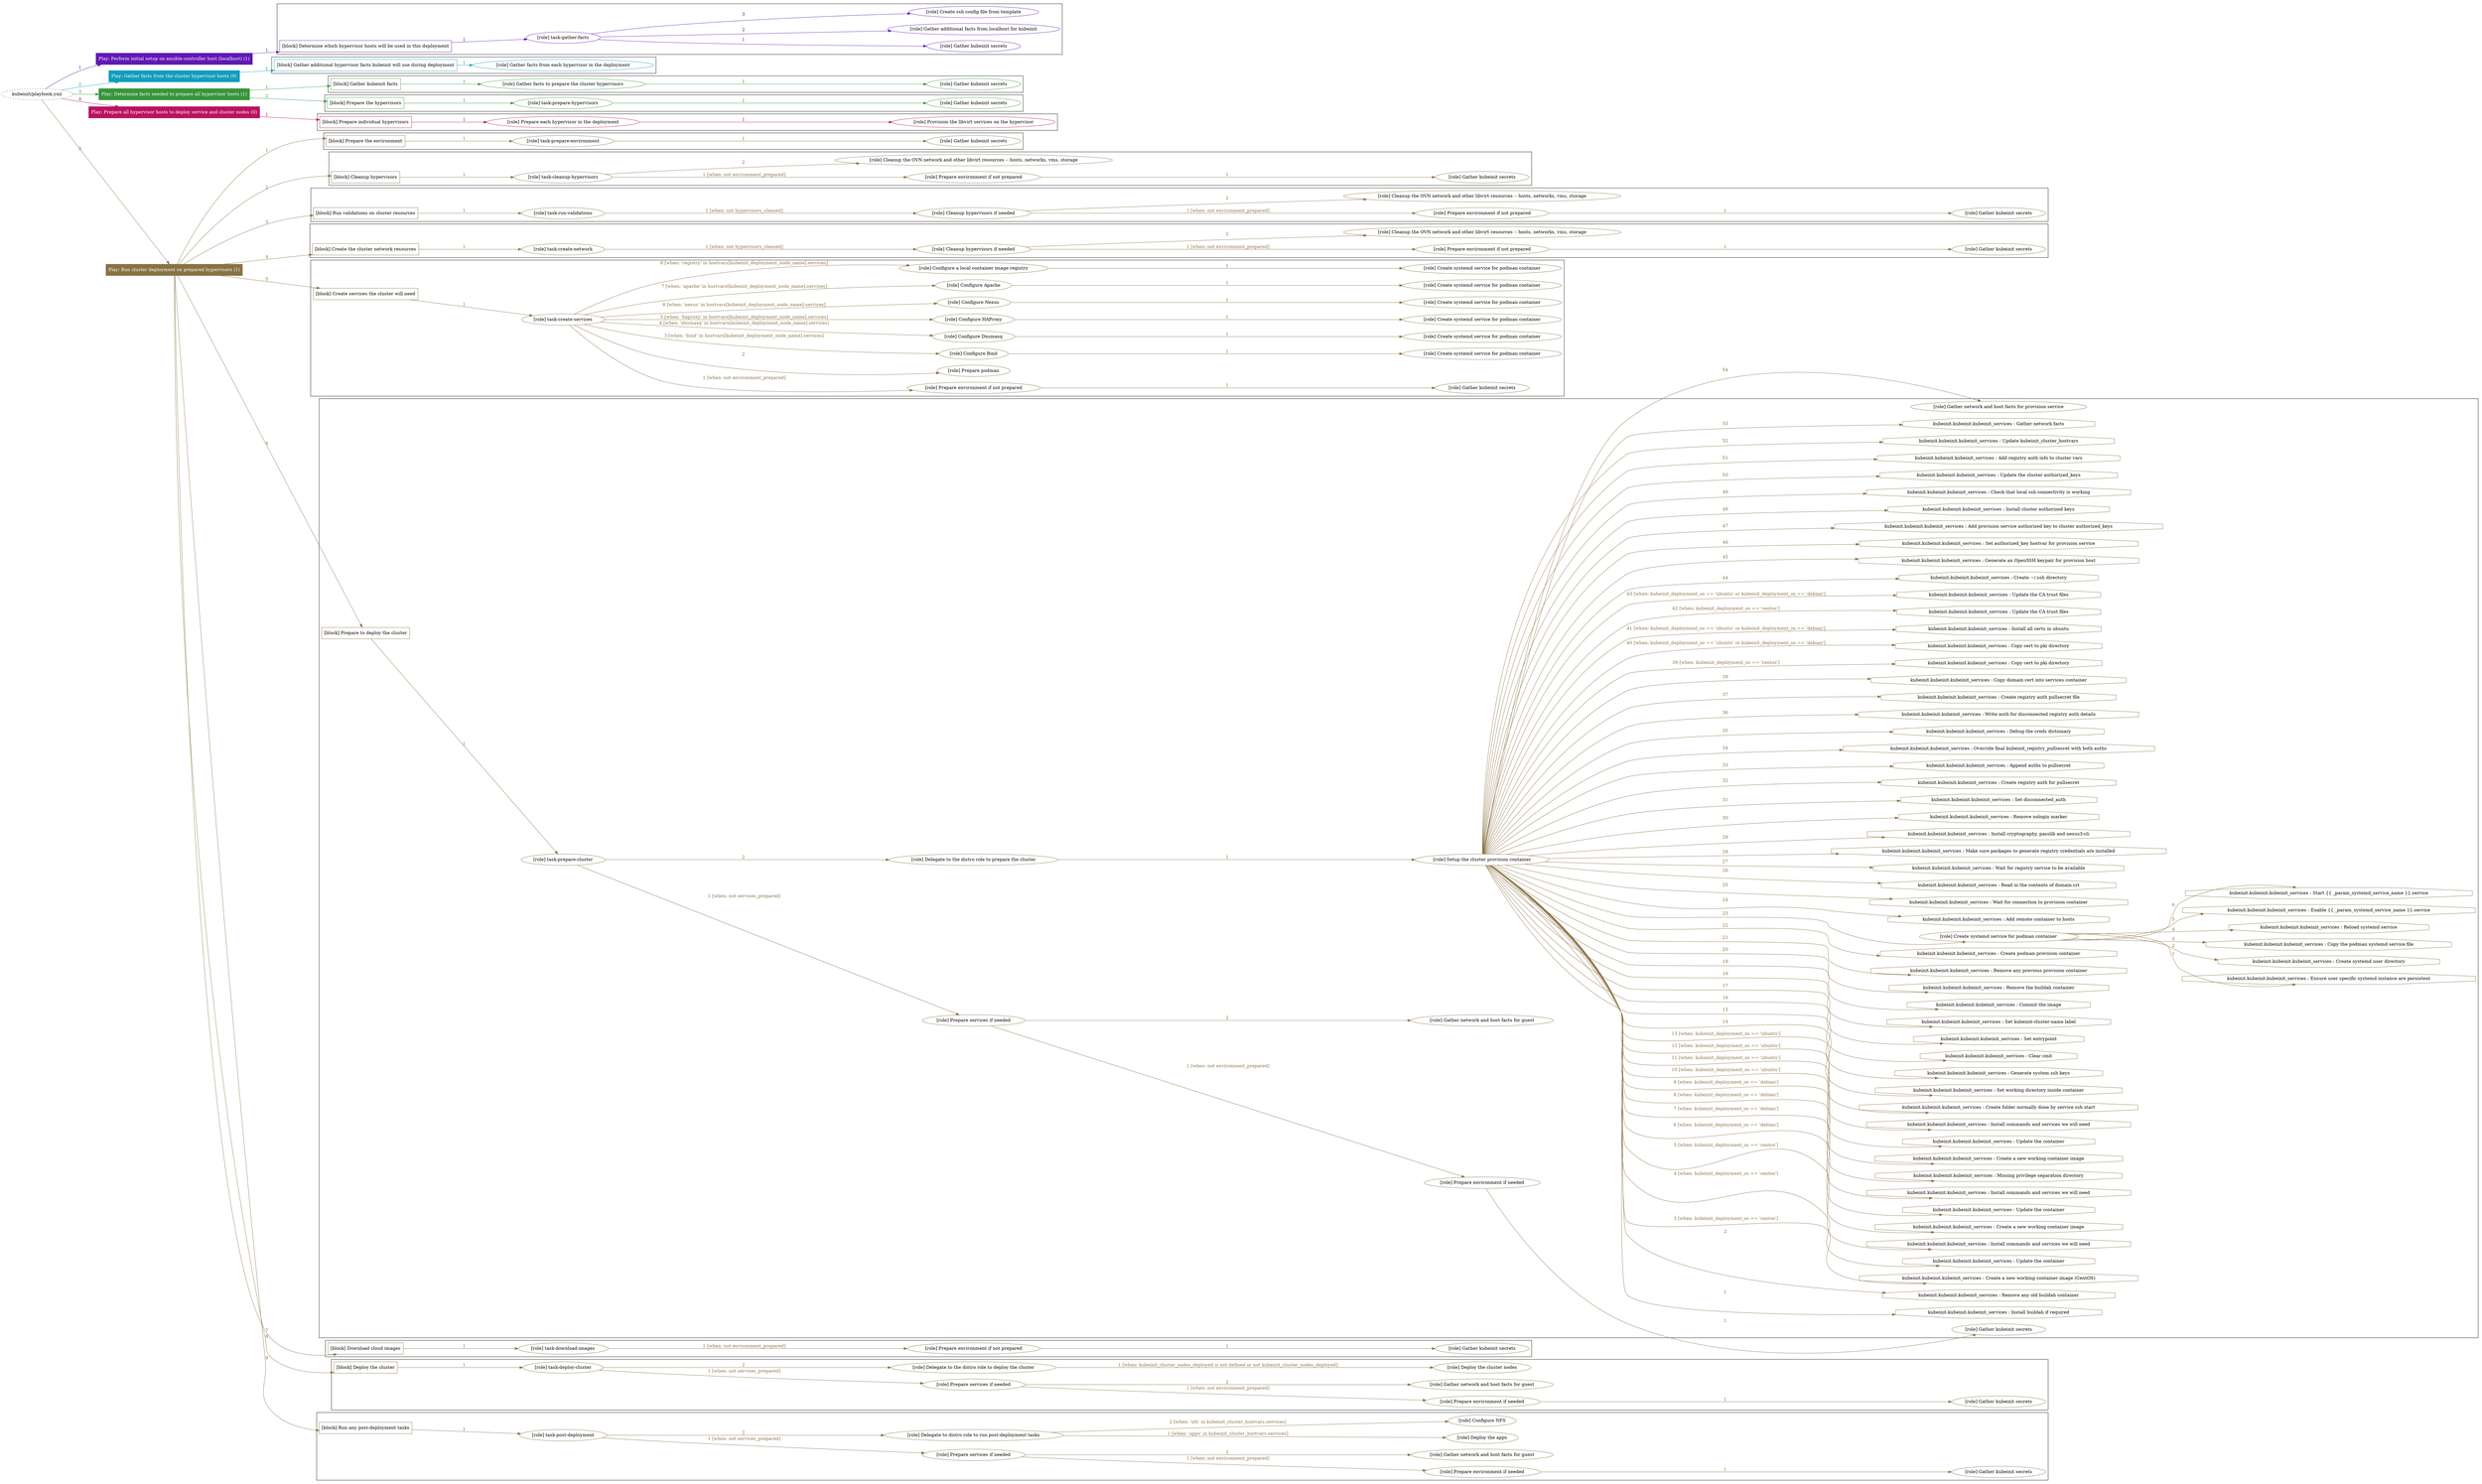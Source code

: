 digraph {
	graph [concentrate=true ordering=in rankdir=LR ratio=fill]
	edge [esep=5 sep=10]
	"kubeinit/playbook.yml" [URL="/home/runner/work/kubeinit/kubeinit/kubeinit/playbook.yml" id=playbook_72648ab6 style=dotted]
	"kubeinit/playbook.yml" -> play_2c9e761f [label="1 " color="#6018b4" fontcolor="#6018b4" id=edge_2ba60f11 labeltooltip="1 " tooltip="1 "]
	subgraph "Play: Perform initial setup on ansible-controller host (localhost) (1)" {
		play_2c9e761f [label="Play: Perform initial setup on ansible-controller host (localhost) (1)" URL="/home/runner/work/kubeinit/kubeinit/kubeinit/playbook.yml" color="#6018b4" fontcolor="#ffffff" id=play_2c9e761f shape=box style=filled tooltip=localhost]
		play_2c9e761f -> block_9847f3df [label=1 color="#6018b4" fontcolor="#6018b4" id=edge_36751768 labeltooltip=1 tooltip=1]
		subgraph cluster_block_9847f3df {
			block_9847f3df [label="[block] Determine which hypervisor hosts will be used in this deployment" URL="/home/runner/work/kubeinit/kubeinit/kubeinit/playbook.yml" color="#6018b4" id=block_9847f3df labeltooltip="Determine which hypervisor hosts will be used in this deployment" shape=box tooltip="Determine which hypervisor hosts will be used in this deployment"]
			block_9847f3df -> role_4375a8d2 [label="1 " color="#6018b4" fontcolor="#6018b4" id=edge_45783dfe labeltooltip="1 " tooltip="1 "]
			subgraph "task-gather-facts" {
				role_4375a8d2 [label="[role] task-gather-facts" URL="/home/runner/work/kubeinit/kubeinit/kubeinit/playbook.yml" color="#6018b4" id=role_4375a8d2 tooltip="task-gather-facts"]
				role_4375a8d2 -> role_8fc483f4 [label="1 " color="#6018b4" fontcolor="#6018b4" id=edge_fc97392e labeltooltip="1 " tooltip="1 "]
				subgraph "Gather kubeinit secrets" {
					role_8fc483f4 [label="[role] Gather kubeinit secrets" URL="/home/runner/.ansible/collections/ansible_collections/kubeinit/kubeinit/roles/kubeinit_prepare/tasks/build_hypervisors_group.yml" color="#6018b4" id=role_8fc483f4 tooltip="Gather kubeinit secrets"]
				}
				role_4375a8d2 -> role_f6e4366d [label="2 " color="#6018b4" fontcolor="#6018b4" id=edge_7544d8ea labeltooltip="2 " tooltip="2 "]
				subgraph "Gather additional facts from localhost for kubeinit" {
					role_f6e4366d [label="[role] Gather additional facts from localhost for kubeinit" URL="/home/runner/.ansible/collections/ansible_collections/kubeinit/kubeinit/roles/kubeinit_prepare/tasks/build_hypervisors_group.yml" color="#6018b4" id=role_f6e4366d tooltip="Gather additional facts from localhost for kubeinit"]
				}
				role_4375a8d2 -> role_1866b39a [label="3 " color="#6018b4" fontcolor="#6018b4" id=edge_db5d11cc labeltooltip="3 " tooltip="3 "]
				subgraph "Create ssh config file from template" {
					role_1866b39a [label="[role] Create ssh config file from template" URL="/home/runner/.ansible/collections/ansible_collections/kubeinit/kubeinit/roles/kubeinit_prepare/tasks/build_hypervisors_group.yml" color="#6018b4" id=role_1866b39a tooltip="Create ssh config file from template"]
				}
			}
		}
	}
	"kubeinit/playbook.yml" -> play_f4e842c0 [label="2 " color="#119dbb" fontcolor="#119dbb" id=edge_c19f6393 labeltooltip="2 " tooltip="2 "]
	subgraph "Play: Gather facts from the cluster hypervisor hosts (0)" {
		play_f4e842c0 [label="Play: Gather facts from the cluster hypervisor hosts (0)" URL="/home/runner/work/kubeinit/kubeinit/kubeinit/playbook.yml" color="#119dbb" fontcolor="#ffffff" id=play_f4e842c0 shape=box style=filled tooltip="Play: Gather facts from the cluster hypervisor hosts (0)"]
		play_f4e842c0 -> block_4947e864 [label=1 color="#119dbb" fontcolor="#119dbb" id=edge_7abebac1 labeltooltip=1 tooltip=1]
		subgraph cluster_block_4947e864 {
			block_4947e864 [label="[block] Gather additional hypervisor facts kubeinit will use during deployment" URL="/home/runner/work/kubeinit/kubeinit/kubeinit/playbook.yml" color="#119dbb" id=block_4947e864 labeltooltip="Gather additional hypervisor facts kubeinit will use during deployment" shape=box tooltip="Gather additional hypervisor facts kubeinit will use during deployment"]
			block_4947e864 -> role_502c288e [label="1 " color="#119dbb" fontcolor="#119dbb" id=edge_ef242444 labeltooltip="1 " tooltip="1 "]
			subgraph "Gather facts from each hypervisor in the deployment" {
				role_502c288e [label="[role] Gather facts from each hypervisor in the deployment" URL="/home/runner/work/kubeinit/kubeinit/kubeinit/playbook.yml" color="#119dbb" id=role_502c288e tooltip="Gather facts from each hypervisor in the deployment"]
			}
		}
	}
	"kubeinit/playbook.yml" -> play_d0055bf6 [label="3 " color="#37953b" fontcolor="#37953b" id=edge_f5ce1cc9 labeltooltip="3 " tooltip="3 "]
	subgraph "Play: Determine facts needed to prepare all hypervisor hosts (1)" {
		play_d0055bf6 [label="Play: Determine facts needed to prepare all hypervisor hosts (1)" URL="/home/runner/work/kubeinit/kubeinit/kubeinit/playbook.yml" color="#37953b" fontcolor="#ffffff" id=play_d0055bf6 shape=box style=filled tooltip=localhost]
		play_d0055bf6 -> block_7b95122e [label=1 color="#37953b" fontcolor="#37953b" id=edge_47005906 labeltooltip=1 tooltip=1]
		subgraph cluster_block_7b95122e {
			block_7b95122e [label="[block] Gather kubeinit facts" URL="/home/runner/work/kubeinit/kubeinit/kubeinit/playbook.yml" color="#37953b" id=block_7b95122e labeltooltip="Gather kubeinit facts" shape=box tooltip="Gather kubeinit facts"]
			block_7b95122e -> role_14e1a69b [label="1 " color="#37953b" fontcolor="#37953b" id=edge_30a9c482 labeltooltip="1 " tooltip="1 "]
			subgraph "Gather facts to prepare the cluster hypervisors" {
				role_14e1a69b [label="[role] Gather facts to prepare the cluster hypervisors" URL="/home/runner/work/kubeinit/kubeinit/kubeinit/playbook.yml" color="#37953b" id=role_14e1a69b tooltip="Gather facts to prepare the cluster hypervisors"]
				role_14e1a69b -> role_ae2d6a29 [label="1 " color="#37953b" fontcolor="#37953b" id=edge_ac5f74ce labeltooltip="1 " tooltip="1 "]
				subgraph "Gather kubeinit secrets" {
					role_ae2d6a29 [label="[role] Gather kubeinit secrets" URL="/home/runner/.ansible/collections/ansible_collections/kubeinit/kubeinit/roles/kubeinit_prepare/tasks/gather_kubeinit_facts.yml" color="#37953b" id=role_ae2d6a29 tooltip="Gather kubeinit secrets"]
				}
			}
		}
		play_d0055bf6 -> block_6abe48af [label=2 color="#37953b" fontcolor="#37953b" id=edge_85022041 labeltooltip=2 tooltip=2]
		subgraph cluster_block_6abe48af {
			block_6abe48af [label="[block] Prepare the hypervisors" URL="/home/runner/work/kubeinit/kubeinit/kubeinit/playbook.yml" color="#37953b" id=block_6abe48af labeltooltip="Prepare the hypervisors" shape=box tooltip="Prepare the hypervisors"]
			block_6abe48af -> role_38a61c7f [label="1 " color="#37953b" fontcolor="#37953b" id=edge_870bacb7 labeltooltip="1 " tooltip="1 "]
			subgraph "task-prepare-hypervisors" {
				role_38a61c7f [label="[role] task-prepare-hypervisors" URL="/home/runner/work/kubeinit/kubeinit/kubeinit/playbook.yml" color="#37953b" id=role_38a61c7f tooltip="task-prepare-hypervisors"]
				role_38a61c7f -> role_68f7c89f [label="1 " color="#37953b" fontcolor="#37953b" id=edge_e2c04adc labeltooltip="1 " tooltip="1 "]
				subgraph "Gather kubeinit secrets" {
					role_68f7c89f [label="[role] Gather kubeinit secrets" URL="/home/runner/.ansible/collections/ansible_collections/kubeinit/kubeinit/roles/kubeinit_prepare/tasks/gather_kubeinit_facts.yml" color="#37953b" id=role_68f7c89f tooltip="Gather kubeinit secrets"]
				}
			}
		}
	}
	"kubeinit/playbook.yml" -> play_94754ca2 [label="4 " color="#ba1261" fontcolor="#ba1261" id=edge_0f811901 labeltooltip="4 " tooltip="4 "]
	subgraph "Play: Prepare all hypervisor hosts to deploy service and cluster nodes (0)" {
		play_94754ca2 [label="Play: Prepare all hypervisor hosts to deploy service and cluster nodes (0)" URL="/home/runner/work/kubeinit/kubeinit/kubeinit/playbook.yml" color="#ba1261" fontcolor="#ffffff" id=play_94754ca2 shape=box style=filled tooltip="Play: Prepare all hypervisor hosts to deploy service and cluster nodes (0)"]
		play_94754ca2 -> block_705e7fbc [label=1 color="#ba1261" fontcolor="#ba1261" id=edge_d4ff7138 labeltooltip=1 tooltip=1]
		subgraph cluster_block_705e7fbc {
			block_705e7fbc [label="[block] Prepare individual hypervisors" URL="/home/runner/work/kubeinit/kubeinit/kubeinit/playbook.yml" color="#ba1261" id=block_705e7fbc labeltooltip="Prepare individual hypervisors" shape=box tooltip="Prepare individual hypervisors"]
			block_705e7fbc -> role_123c42bc [label="1 " color="#ba1261" fontcolor="#ba1261" id=edge_09789630 labeltooltip="1 " tooltip="1 "]
			subgraph "Prepare each hypervisor in the deployment" {
				role_123c42bc [label="[role] Prepare each hypervisor in the deployment" URL="/home/runner/work/kubeinit/kubeinit/kubeinit/playbook.yml" color="#ba1261" id=role_123c42bc tooltip="Prepare each hypervisor in the deployment"]
				role_123c42bc -> role_9bcf4a10 [label="1 " color="#ba1261" fontcolor="#ba1261" id=edge_c1a23143 labeltooltip="1 " tooltip="1 "]
				subgraph "Provision the libvirt services on the hypervisor" {
					role_9bcf4a10 [label="[role] Provision the libvirt services on the hypervisor" URL="/home/runner/.ansible/collections/ansible_collections/kubeinit/kubeinit/roles/kubeinit_prepare/tasks/prepare_hypervisor.yml" color="#ba1261" id=role_9bcf4a10 tooltip="Provision the libvirt services on the hypervisor"]
				}
			}
		}
	}
	"kubeinit/playbook.yml" -> play_9313b25e [label="5 " color="#897243" fontcolor="#897243" id=edge_fa4ce341 labeltooltip="5 " tooltip="5 "]
	subgraph "Play: Run cluster deployment on prepared hypervisors (1)" {
		play_9313b25e [label="Play: Run cluster deployment on prepared hypervisors (1)" URL="/home/runner/work/kubeinit/kubeinit/kubeinit/playbook.yml" color="#897243" fontcolor="#ffffff" id=play_9313b25e shape=box style=filled tooltip=localhost]
		play_9313b25e -> block_da6cfc74 [label=1 color="#897243" fontcolor="#897243" id=edge_5faf0d40 labeltooltip=1 tooltip=1]
		subgraph cluster_block_da6cfc74 {
			block_da6cfc74 [label="[block] Prepare the environment" URL="/home/runner/work/kubeinit/kubeinit/kubeinit/playbook.yml" color="#897243" id=block_da6cfc74 labeltooltip="Prepare the environment" shape=box tooltip="Prepare the environment"]
			block_da6cfc74 -> role_137a5916 [label="1 " color="#897243" fontcolor="#897243" id=edge_77002875 labeltooltip="1 " tooltip="1 "]
			subgraph "task-prepare-environment" {
				role_137a5916 [label="[role] task-prepare-environment" URL="/home/runner/work/kubeinit/kubeinit/kubeinit/playbook.yml" color="#897243" id=role_137a5916 tooltip="task-prepare-environment"]
				role_137a5916 -> role_efee6858 [label="1 " color="#897243" fontcolor="#897243" id=edge_88746321 labeltooltip="1 " tooltip="1 "]
				subgraph "Gather kubeinit secrets" {
					role_efee6858 [label="[role] Gather kubeinit secrets" URL="/home/runner/.ansible/collections/ansible_collections/kubeinit/kubeinit/roles/kubeinit_prepare/tasks/gather_kubeinit_facts.yml" color="#897243" id=role_efee6858 tooltip="Gather kubeinit secrets"]
				}
			}
		}
		play_9313b25e -> block_bcbf7ef8 [label=2 color="#897243" fontcolor="#897243" id=edge_2c40f03f labeltooltip=2 tooltip=2]
		subgraph cluster_block_bcbf7ef8 {
			block_bcbf7ef8 [label="[block] Cleanup hypervisors" URL="/home/runner/work/kubeinit/kubeinit/kubeinit/playbook.yml" color="#897243" id=block_bcbf7ef8 labeltooltip="Cleanup hypervisors" shape=box tooltip="Cleanup hypervisors"]
			block_bcbf7ef8 -> role_f7027179 [label="1 " color="#897243" fontcolor="#897243" id=edge_8b5aa755 labeltooltip="1 " tooltip="1 "]
			subgraph "task-cleanup-hypervisors" {
				role_f7027179 [label="[role] task-cleanup-hypervisors" URL="/home/runner/work/kubeinit/kubeinit/kubeinit/playbook.yml" color="#897243" id=role_f7027179 tooltip="task-cleanup-hypervisors"]
				role_f7027179 -> role_4f89fb46 [label="1 [when: not environment_prepared]" color="#897243" fontcolor="#897243" id=edge_c7537fec labeltooltip="1 [when: not environment_prepared]" tooltip="1 [when: not environment_prepared]"]
				subgraph "Prepare environment if not prepared" {
					role_4f89fb46 [label="[role] Prepare environment if not prepared" URL="/home/runner/.ansible/collections/ansible_collections/kubeinit/kubeinit/roles/kubeinit_prepare/tasks/cleanup_hypervisors.yml" color="#897243" id=role_4f89fb46 tooltip="Prepare environment if not prepared"]
					role_4f89fb46 -> role_2a078a8b [label="1 " color="#897243" fontcolor="#897243" id=edge_0acff609 labeltooltip="1 " tooltip="1 "]
					subgraph "Gather kubeinit secrets" {
						role_2a078a8b [label="[role] Gather kubeinit secrets" URL="/home/runner/.ansible/collections/ansible_collections/kubeinit/kubeinit/roles/kubeinit_prepare/tasks/gather_kubeinit_facts.yml" color="#897243" id=role_2a078a8b tooltip="Gather kubeinit secrets"]
					}
				}
				role_f7027179 -> role_1770a605 [label="2 " color="#897243" fontcolor="#897243" id=edge_d6ec77ac labeltooltip="2 " tooltip="2 "]
				subgraph "Cleanup the OVN network and other libvirt resources -- hosts, networks, vms, storage" {
					role_1770a605 [label="[role] Cleanup the OVN network and other libvirt resources -- hosts, networks, vms, storage" URL="/home/runner/.ansible/collections/ansible_collections/kubeinit/kubeinit/roles/kubeinit_prepare/tasks/cleanup_hypervisors.yml" color="#897243" id=role_1770a605 tooltip="Cleanup the OVN network and other libvirt resources -- hosts, networks, vms, storage"]
				}
			}
		}
		play_9313b25e -> block_8fc88c54 [label=3 color="#897243" fontcolor="#897243" id=edge_e8ffb58a labeltooltip=3 tooltip=3]
		subgraph cluster_block_8fc88c54 {
			block_8fc88c54 [label="[block] Run validations on cluster resources" URL="/home/runner/work/kubeinit/kubeinit/kubeinit/playbook.yml" color="#897243" id=block_8fc88c54 labeltooltip="Run validations on cluster resources" shape=box tooltip="Run validations on cluster resources"]
			block_8fc88c54 -> role_add05559 [label="1 " color="#897243" fontcolor="#897243" id=edge_cfd1a536 labeltooltip="1 " tooltip="1 "]
			subgraph "task-run-validations" {
				role_add05559 [label="[role] task-run-validations" URL="/home/runner/work/kubeinit/kubeinit/kubeinit/playbook.yml" color="#897243" id=role_add05559 tooltip="task-run-validations"]
				role_add05559 -> role_231e1484 [label="1 [when: not hypervisors_cleaned]" color="#897243" fontcolor="#897243" id=edge_2607a4b6 labeltooltip="1 [when: not hypervisors_cleaned]" tooltip="1 [when: not hypervisors_cleaned]"]
				subgraph "Cleanup hypervisors if needed" {
					role_231e1484 [label="[role] Cleanup hypervisors if needed" URL="/home/runner/.ansible/collections/ansible_collections/kubeinit/kubeinit/roles/kubeinit_validations/tasks/main.yml" color="#897243" id=role_231e1484 tooltip="Cleanup hypervisors if needed"]
					role_231e1484 -> role_1a3c979f [label="1 [when: not environment_prepared]" color="#897243" fontcolor="#897243" id=edge_60dd2453 labeltooltip="1 [when: not environment_prepared]" tooltip="1 [when: not environment_prepared]"]
					subgraph "Prepare environment if not prepared" {
						role_1a3c979f [label="[role] Prepare environment if not prepared" URL="/home/runner/.ansible/collections/ansible_collections/kubeinit/kubeinit/roles/kubeinit_prepare/tasks/cleanup_hypervisors.yml" color="#897243" id=role_1a3c979f tooltip="Prepare environment if not prepared"]
						role_1a3c979f -> role_96a540ce [label="1 " color="#897243" fontcolor="#897243" id=edge_cfbf6519 labeltooltip="1 " tooltip="1 "]
						subgraph "Gather kubeinit secrets" {
							role_96a540ce [label="[role] Gather kubeinit secrets" URL="/home/runner/.ansible/collections/ansible_collections/kubeinit/kubeinit/roles/kubeinit_prepare/tasks/gather_kubeinit_facts.yml" color="#897243" id=role_96a540ce tooltip="Gather kubeinit secrets"]
						}
					}
					role_231e1484 -> role_b80fec54 [label="2 " color="#897243" fontcolor="#897243" id=edge_647008d9 labeltooltip="2 " tooltip="2 "]
					subgraph "Cleanup the OVN network and other libvirt resources -- hosts, networks, vms, storage" {
						role_b80fec54 [label="[role] Cleanup the OVN network and other libvirt resources -- hosts, networks, vms, storage" URL="/home/runner/.ansible/collections/ansible_collections/kubeinit/kubeinit/roles/kubeinit_prepare/tasks/cleanup_hypervisors.yml" color="#897243" id=role_b80fec54 tooltip="Cleanup the OVN network and other libvirt resources -- hosts, networks, vms, storage"]
					}
				}
			}
		}
		play_9313b25e -> block_3ced3b28 [label=4 color="#897243" fontcolor="#897243" id=edge_2ec4822e labeltooltip=4 tooltip=4]
		subgraph cluster_block_3ced3b28 {
			block_3ced3b28 [label="[block] Create the cluster network resources" URL="/home/runner/work/kubeinit/kubeinit/kubeinit/playbook.yml" color="#897243" id=block_3ced3b28 labeltooltip="Create the cluster network resources" shape=box tooltip="Create the cluster network resources"]
			block_3ced3b28 -> role_7b032fe7 [label="1 " color="#897243" fontcolor="#897243" id=edge_8cdfad10 labeltooltip="1 " tooltip="1 "]
			subgraph "task-create-network" {
				role_7b032fe7 [label="[role] task-create-network" URL="/home/runner/work/kubeinit/kubeinit/kubeinit/playbook.yml" color="#897243" id=role_7b032fe7 tooltip="task-create-network"]
				role_7b032fe7 -> role_75a903d9 [label="1 [when: not hypervisors_cleaned]" color="#897243" fontcolor="#897243" id=edge_ba2ddb39 labeltooltip="1 [when: not hypervisors_cleaned]" tooltip="1 [when: not hypervisors_cleaned]"]
				subgraph "Cleanup hypervisors if needed" {
					role_75a903d9 [label="[role] Cleanup hypervisors if needed" URL="/home/runner/.ansible/collections/ansible_collections/kubeinit/kubeinit/roles/kubeinit_libvirt/tasks/create_network.yml" color="#897243" id=role_75a903d9 tooltip="Cleanup hypervisors if needed"]
					role_75a903d9 -> role_9a5c86ca [label="1 [when: not environment_prepared]" color="#897243" fontcolor="#897243" id=edge_1a739b51 labeltooltip="1 [when: not environment_prepared]" tooltip="1 [when: not environment_prepared]"]
					subgraph "Prepare environment if not prepared" {
						role_9a5c86ca [label="[role] Prepare environment if not prepared" URL="/home/runner/.ansible/collections/ansible_collections/kubeinit/kubeinit/roles/kubeinit_prepare/tasks/cleanup_hypervisors.yml" color="#897243" id=role_9a5c86ca tooltip="Prepare environment if not prepared"]
						role_9a5c86ca -> role_673ef493 [label="1 " color="#897243" fontcolor="#897243" id=edge_afcc1a8b labeltooltip="1 " tooltip="1 "]
						subgraph "Gather kubeinit secrets" {
							role_673ef493 [label="[role] Gather kubeinit secrets" URL="/home/runner/.ansible/collections/ansible_collections/kubeinit/kubeinit/roles/kubeinit_prepare/tasks/gather_kubeinit_facts.yml" color="#897243" id=role_673ef493 tooltip="Gather kubeinit secrets"]
						}
					}
					role_75a903d9 -> role_8657d206 [label="2 " color="#897243" fontcolor="#897243" id=edge_6a313085 labeltooltip="2 " tooltip="2 "]
					subgraph "Cleanup the OVN network and other libvirt resources -- hosts, networks, vms, storage" {
						role_8657d206 [label="[role] Cleanup the OVN network and other libvirt resources -- hosts, networks, vms, storage" URL="/home/runner/.ansible/collections/ansible_collections/kubeinit/kubeinit/roles/kubeinit_prepare/tasks/cleanup_hypervisors.yml" color="#897243" id=role_8657d206 tooltip="Cleanup the OVN network and other libvirt resources -- hosts, networks, vms, storage"]
					}
				}
			}
		}
		play_9313b25e -> block_9809b0f1 [label=5 color="#897243" fontcolor="#897243" id=edge_5ac7cf80 labeltooltip=5 tooltip=5]
		subgraph cluster_block_9809b0f1 {
			block_9809b0f1 [label="[block] Create services the cluster will need" URL="/home/runner/work/kubeinit/kubeinit/kubeinit/playbook.yml" color="#897243" id=block_9809b0f1 labeltooltip="Create services the cluster will need" shape=box tooltip="Create services the cluster will need"]
			block_9809b0f1 -> role_b6c2a938 [label="1 " color="#897243" fontcolor="#897243" id=edge_63d9c6ad labeltooltip="1 " tooltip="1 "]
			subgraph "task-create-services" {
				role_b6c2a938 [label="[role] task-create-services" URL="/home/runner/work/kubeinit/kubeinit/kubeinit/playbook.yml" color="#897243" id=role_b6c2a938 tooltip="task-create-services"]
				role_b6c2a938 -> role_67da62a9 [label="1 [when: not environment_prepared]" color="#897243" fontcolor="#897243" id=edge_0c3b1442 labeltooltip="1 [when: not environment_prepared]" tooltip="1 [when: not environment_prepared]"]
				subgraph "Prepare environment if not prepared" {
					role_67da62a9 [label="[role] Prepare environment if not prepared" URL="/home/runner/.ansible/collections/ansible_collections/kubeinit/kubeinit/roles/kubeinit_services/tasks/main.yml" color="#897243" id=role_67da62a9 tooltip="Prepare environment if not prepared"]
					role_67da62a9 -> role_508e4f47 [label="1 " color="#897243" fontcolor="#897243" id=edge_1bfdff29 labeltooltip="1 " tooltip="1 "]
					subgraph "Gather kubeinit secrets" {
						role_508e4f47 [label="[role] Gather kubeinit secrets" URL="/home/runner/.ansible/collections/ansible_collections/kubeinit/kubeinit/roles/kubeinit_prepare/tasks/gather_kubeinit_facts.yml" color="#897243" id=role_508e4f47 tooltip="Gather kubeinit secrets"]
					}
				}
				role_b6c2a938 -> role_1a4f3380 [label="2 " color="#897243" fontcolor="#897243" id=edge_4c809c26 labeltooltip="2 " tooltip="2 "]
				subgraph "Prepare podman" {
					role_1a4f3380 [label="[role] Prepare podman" URL="/home/runner/.ansible/collections/ansible_collections/kubeinit/kubeinit/roles/kubeinit_services/tasks/00_create_service_pod.yml" color="#897243" id=role_1a4f3380 tooltip="Prepare podman"]
				}
				role_b6c2a938 -> role_c191198b [label="3 [when: 'bind' in hostvars[kubeinit_deployment_node_name].services]" color="#897243" fontcolor="#897243" id=edge_a6d6617e labeltooltip="3 [when: 'bind' in hostvars[kubeinit_deployment_node_name].services]" tooltip="3 [when: 'bind' in hostvars[kubeinit_deployment_node_name].services]"]
				subgraph "Configure Bind" {
					role_c191198b [label="[role] Configure Bind" URL="/home/runner/.ansible/collections/ansible_collections/kubeinit/kubeinit/roles/kubeinit_services/tasks/start_services_containers.yml" color="#897243" id=role_c191198b tooltip="Configure Bind"]
					role_c191198b -> role_11ffb95f [label="1 " color="#897243" fontcolor="#897243" id=edge_273bf785 labeltooltip="1 " tooltip="1 "]
					subgraph "Create systemd service for podman container" {
						role_11ffb95f [label="[role] Create systemd service for podman container" URL="/home/runner/.ansible/collections/ansible_collections/kubeinit/kubeinit/roles/kubeinit_bind/tasks/main.yml" color="#897243" id=role_11ffb95f tooltip="Create systemd service for podman container"]
					}
				}
				role_b6c2a938 -> role_9f9f58a5 [label="4 [when: 'dnsmasq' in hostvars[kubeinit_deployment_node_name].services]" color="#897243" fontcolor="#897243" id=edge_ae93fb56 labeltooltip="4 [when: 'dnsmasq' in hostvars[kubeinit_deployment_node_name].services]" tooltip="4 [when: 'dnsmasq' in hostvars[kubeinit_deployment_node_name].services]"]
				subgraph "Configure Dnsmasq" {
					role_9f9f58a5 [label="[role] Configure Dnsmasq" URL="/home/runner/.ansible/collections/ansible_collections/kubeinit/kubeinit/roles/kubeinit_services/tasks/start_services_containers.yml" color="#897243" id=role_9f9f58a5 tooltip="Configure Dnsmasq"]
					role_9f9f58a5 -> role_b52832a6 [label="1 " color="#897243" fontcolor="#897243" id=edge_7ae91fc6 labeltooltip="1 " tooltip="1 "]
					subgraph "Create systemd service for podman container" {
						role_b52832a6 [label="[role] Create systemd service for podman container" URL="/home/runner/.ansible/collections/ansible_collections/kubeinit/kubeinit/roles/kubeinit_dnsmasq/tasks/main.yml" color="#897243" id=role_b52832a6 tooltip="Create systemd service for podman container"]
					}
				}
				role_b6c2a938 -> role_b4af0f5b [label="5 [when: 'haproxy' in hostvars[kubeinit_deployment_node_name].services]" color="#897243" fontcolor="#897243" id=edge_e306103d labeltooltip="5 [when: 'haproxy' in hostvars[kubeinit_deployment_node_name].services]" tooltip="5 [when: 'haproxy' in hostvars[kubeinit_deployment_node_name].services]"]
				subgraph "Configure HAProxy" {
					role_b4af0f5b [label="[role] Configure HAProxy" URL="/home/runner/.ansible/collections/ansible_collections/kubeinit/kubeinit/roles/kubeinit_services/tasks/start_services_containers.yml" color="#897243" id=role_b4af0f5b tooltip="Configure HAProxy"]
					role_b4af0f5b -> role_a16525ba [label="1 " color="#897243" fontcolor="#897243" id=edge_e2009be3 labeltooltip="1 " tooltip="1 "]
					subgraph "Create systemd service for podman container" {
						role_a16525ba [label="[role] Create systemd service for podman container" URL="/home/runner/.ansible/collections/ansible_collections/kubeinit/kubeinit/roles/kubeinit_haproxy/tasks/main.yml" color="#897243" id=role_a16525ba tooltip="Create systemd service for podman container"]
					}
				}
				role_b6c2a938 -> role_c4909f01 [label="6 [when: 'nexus' in hostvars[kubeinit_deployment_node_name].services]" color="#897243" fontcolor="#897243" id=edge_004a3a41 labeltooltip="6 [when: 'nexus' in hostvars[kubeinit_deployment_node_name].services]" tooltip="6 [when: 'nexus' in hostvars[kubeinit_deployment_node_name].services]"]
				subgraph "Configure Nexus" {
					role_c4909f01 [label="[role] Configure Nexus" URL="/home/runner/.ansible/collections/ansible_collections/kubeinit/kubeinit/roles/kubeinit_services/tasks/start_services_containers.yml" color="#897243" id=role_c4909f01 tooltip="Configure Nexus"]
					role_c4909f01 -> role_b4374508 [label="1 " color="#897243" fontcolor="#897243" id=edge_b6071204 labeltooltip="1 " tooltip="1 "]
					subgraph "Create systemd service for podman container" {
						role_b4374508 [label="[role] Create systemd service for podman container" URL="/home/runner/.ansible/collections/ansible_collections/kubeinit/kubeinit/roles/kubeinit_nexus/tasks/main.yml" color="#897243" id=role_b4374508 tooltip="Create systemd service for podman container"]
					}
				}
				role_b6c2a938 -> role_cec4d4cb [label="7 [when: 'apache' in hostvars[kubeinit_deployment_node_name].services]" color="#897243" fontcolor="#897243" id=edge_a77b8fd9 labeltooltip="7 [when: 'apache' in hostvars[kubeinit_deployment_node_name].services]" tooltip="7 [when: 'apache' in hostvars[kubeinit_deployment_node_name].services]"]
				subgraph "Configure Apache" {
					role_cec4d4cb [label="[role] Configure Apache" URL="/home/runner/.ansible/collections/ansible_collections/kubeinit/kubeinit/roles/kubeinit_services/tasks/start_services_containers.yml" color="#897243" id=role_cec4d4cb tooltip="Configure Apache"]
					role_cec4d4cb -> role_b3590083 [label="1 " color="#897243" fontcolor="#897243" id=edge_4fa28049 labeltooltip="1 " tooltip="1 "]
					subgraph "Create systemd service for podman container" {
						role_b3590083 [label="[role] Create systemd service for podman container" URL="/home/runner/.ansible/collections/ansible_collections/kubeinit/kubeinit/roles/kubeinit_apache/tasks/main.yml" color="#897243" id=role_b3590083 tooltip="Create systemd service for podman container"]
					}
				}
				role_b6c2a938 -> role_182064bb [label="8 [when: 'registry' in hostvars[kubeinit_deployment_node_name].services]" color="#897243" fontcolor="#897243" id=edge_32b924af labeltooltip="8 [when: 'registry' in hostvars[kubeinit_deployment_node_name].services]" tooltip="8 [when: 'registry' in hostvars[kubeinit_deployment_node_name].services]"]
				subgraph "Configure a local container image registry" {
					role_182064bb [label="[role] Configure a local container image registry" URL="/home/runner/.ansible/collections/ansible_collections/kubeinit/kubeinit/roles/kubeinit_services/tasks/start_services_containers.yml" color="#897243" id=role_182064bb tooltip="Configure a local container image registry"]
					role_182064bb -> role_89886789 [label="1 " color="#897243" fontcolor="#897243" id=edge_c9d0f461 labeltooltip="1 " tooltip="1 "]
					subgraph "Create systemd service for podman container" {
						role_89886789 [label="[role] Create systemd service for podman container" URL="/home/runner/.ansible/collections/ansible_collections/kubeinit/kubeinit/roles/kubeinit_registry/tasks/main.yml" color="#897243" id=role_89886789 tooltip="Create systemd service for podman container"]
					}
				}
			}
		}
		play_9313b25e -> block_f5f13d1e [label=6 color="#897243" fontcolor="#897243" id=edge_fd2b1686 labeltooltip=6 tooltip=6]
		subgraph cluster_block_f5f13d1e {
			block_f5f13d1e [label="[block] Prepare to deploy the cluster" URL="/home/runner/work/kubeinit/kubeinit/kubeinit/playbook.yml" color="#897243" id=block_f5f13d1e labeltooltip="Prepare to deploy the cluster" shape=box tooltip="Prepare to deploy the cluster"]
			block_f5f13d1e -> role_6dd8d95d [label="1 " color="#897243" fontcolor="#897243" id=edge_9b65c83b labeltooltip="1 " tooltip="1 "]
			subgraph "task-prepare-cluster" {
				role_6dd8d95d [label="[role] task-prepare-cluster" URL="/home/runner/work/kubeinit/kubeinit/kubeinit/playbook.yml" color="#897243" id=role_6dd8d95d tooltip="task-prepare-cluster"]
				role_6dd8d95d -> role_dc2f23e2 [label="1 [when: not services_prepared]" color="#897243" fontcolor="#897243" id=edge_abf2671b labeltooltip="1 [when: not services_prepared]" tooltip="1 [when: not services_prepared]"]
				subgraph "Prepare services if needed" {
					role_dc2f23e2 [label="[role] Prepare services if needed" URL="/home/runner/.ansible/collections/ansible_collections/kubeinit/kubeinit/roles/kubeinit_prepare/tasks/prepare_cluster.yml" color="#897243" id=role_dc2f23e2 tooltip="Prepare services if needed"]
					role_dc2f23e2 -> role_e2b4d1ee [label="1 [when: not environment_prepared]" color="#897243" fontcolor="#897243" id=edge_1ae2c1f0 labeltooltip="1 [when: not environment_prepared]" tooltip="1 [when: not environment_prepared]"]
					subgraph "Prepare environment if needed" {
						role_e2b4d1ee [label="[role] Prepare environment if needed" URL="/home/runner/.ansible/collections/ansible_collections/kubeinit/kubeinit/roles/kubeinit_services/tasks/prepare_services.yml" color="#897243" id=role_e2b4d1ee tooltip="Prepare environment if needed"]
						role_e2b4d1ee -> role_900bb1c8 [label="1 " color="#897243" fontcolor="#897243" id=edge_b0dea1ab labeltooltip="1 " tooltip="1 "]
						subgraph "Gather kubeinit secrets" {
							role_900bb1c8 [label="[role] Gather kubeinit secrets" URL="/home/runner/.ansible/collections/ansible_collections/kubeinit/kubeinit/roles/kubeinit_prepare/tasks/gather_kubeinit_facts.yml" color="#897243" id=role_900bb1c8 tooltip="Gather kubeinit secrets"]
						}
					}
					role_dc2f23e2 -> role_84c7ffee [label="2 " color="#897243" fontcolor="#897243" id=edge_df20a2c3 labeltooltip="2 " tooltip="2 "]
					subgraph "Gather network and host facts for guest" {
						role_84c7ffee [label="[role] Gather network and host facts for guest" URL="/home/runner/.ansible/collections/ansible_collections/kubeinit/kubeinit/roles/kubeinit_services/tasks/prepare_services.yml" color="#897243" id=role_84c7ffee tooltip="Gather network and host facts for guest"]
					}
				}
				role_6dd8d95d -> role_a34576cb [label="2 " color="#897243" fontcolor="#897243" id=edge_1171db08 labeltooltip="2 " tooltip="2 "]
				subgraph "Delegate to the distro role to prepare the cluster" {
					role_a34576cb [label="[role] Delegate to the distro role to prepare the cluster" URL="/home/runner/.ansible/collections/ansible_collections/kubeinit/kubeinit/roles/kubeinit_prepare/tasks/prepare_cluster.yml" color="#897243" id=role_a34576cb tooltip="Delegate to the distro role to prepare the cluster"]
					role_a34576cb -> role_f3726ef3 [label="1 " color="#897243" fontcolor="#897243" id=edge_b5540b31 labeltooltip="1 " tooltip="1 "]
					subgraph "Setup the cluster provision container" {
						role_f3726ef3 [label="[role] Setup the cluster provision container" URL="/home/runner/.ansible/collections/ansible_collections/kubeinit/kubeinit/roles/kubeinit_cdk/tasks/prepare_cluster.yml" color="#897243" id=role_f3726ef3 tooltip="Setup the cluster provision container"]
						task_81464c71 [label="kubeinit.kubeinit.kubeinit_services : Install buildah if required" URL="/home/runner/.ansible/collections/ansible_collections/kubeinit/kubeinit/roles/kubeinit_services/tasks/create_provision_container.yml" color="#897243" id=task_81464c71 shape=octagon tooltip="kubeinit.kubeinit.kubeinit_services : Install buildah if required"]
						role_f3726ef3 -> task_81464c71 [label="1 " color="#897243" fontcolor="#897243" id=edge_0fde452d labeltooltip="1 " tooltip="1 "]
						task_711bdc5a [label="kubeinit.kubeinit.kubeinit_services : Remove any old buildah container" URL="/home/runner/.ansible/collections/ansible_collections/kubeinit/kubeinit/roles/kubeinit_services/tasks/create_provision_container.yml" color="#897243" id=task_711bdc5a shape=octagon tooltip="kubeinit.kubeinit.kubeinit_services : Remove any old buildah container"]
						role_f3726ef3 -> task_711bdc5a [label="2 " color="#897243" fontcolor="#897243" id=edge_afaa6bda labeltooltip="2 " tooltip="2 "]
						task_d51d2a66 [label="kubeinit.kubeinit.kubeinit_services : Create a new working container image (CentOS)" URL="/home/runner/.ansible/collections/ansible_collections/kubeinit/kubeinit/roles/kubeinit_services/tasks/create_provision_container.yml" color="#897243" id=task_d51d2a66 shape=octagon tooltip="kubeinit.kubeinit.kubeinit_services : Create a new working container image (CentOS)"]
						role_f3726ef3 -> task_d51d2a66 [label="3 [when: kubeinit_deployment_os == 'centos']" color="#897243" fontcolor="#897243" id=edge_be9c3b44 labeltooltip="3 [when: kubeinit_deployment_os == 'centos']" tooltip="3 [when: kubeinit_deployment_os == 'centos']"]
						task_18eea07e [label="kubeinit.kubeinit.kubeinit_services : Update the container" URL="/home/runner/.ansible/collections/ansible_collections/kubeinit/kubeinit/roles/kubeinit_services/tasks/create_provision_container.yml" color="#897243" id=task_18eea07e shape=octagon tooltip="kubeinit.kubeinit.kubeinit_services : Update the container"]
						role_f3726ef3 -> task_18eea07e [label="4 [when: kubeinit_deployment_os == 'centos']" color="#897243" fontcolor="#897243" id=edge_9c6d90e0 labeltooltip="4 [when: kubeinit_deployment_os == 'centos']" tooltip="4 [when: kubeinit_deployment_os == 'centos']"]
						task_4d42341a [label="kubeinit.kubeinit.kubeinit_services : Install commands and services we will need" URL="/home/runner/.ansible/collections/ansible_collections/kubeinit/kubeinit/roles/kubeinit_services/tasks/create_provision_container.yml" color="#897243" id=task_4d42341a shape=octagon tooltip="kubeinit.kubeinit.kubeinit_services : Install commands and services we will need"]
						role_f3726ef3 -> task_4d42341a [label="5 [when: kubeinit_deployment_os == 'centos']" color="#897243" fontcolor="#897243" id=edge_b2e6b4a1 labeltooltip="5 [when: kubeinit_deployment_os == 'centos']" tooltip="5 [when: kubeinit_deployment_os == 'centos']"]
						task_b574624a [label="kubeinit.kubeinit.kubeinit_services : Create a new working container image" URL="/home/runner/.ansible/collections/ansible_collections/kubeinit/kubeinit/roles/kubeinit_services/tasks/create_provision_container.yml" color="#897243" id=task_b574624a shape=octagon tooltip="kubeinit.kubeinit.kubeinit_services : Create a new working container image"]
						role_f3726ef3 -> task_b574624a [label="6 [when: kubeinit_deployment_os == 'debian']" color="#897243" fontcolor="#897243" id=edge_ad9e2491 labeltooltip="6 [when: kubeinit_deployment_os == 'debian']" tooltip="6 [when: kubeinit_deployment_os == 'debian']"]
						task_0e116f2c [label="kubeinit.kubeinit.kubeinit_services : Update the container" URL="/home/runner/.ansible/collections/ansible_collections/kubeinit/kubeinit/roles/kubeinit_services/tasks/create_provision_container.yml" color="#897243" id=task_0e116f2c shape=octagon tooltip="kubeinit.kubeinit.kubeinit_services : Update the container"]
						role_f3726ef3 -> task_0e116f2c [label="7 [when: kubeinit_deployment_os == 'debian']" color="#897243" fontcolor="#897243" id=edge_875d8415 labeltooltip="7 [when: kubeinit_deployment_os == 'debian']" tooltip="7 [when: kubeinit_deployment_os == 'debian']"]
						task_b09bd38c [label="kubeinit.kubeinit.kubeinit_services : Install commands and services we will need" URL="/home/runner/.ansible/collections/ansible_collections/kubeinit/kubeinit/roles/kubeinit_services/tasks/create_provision_container.yml" color="#897243" id=task_b09bd38c shape=octagon tooltip="kubeinit.kubeinit.kubeinit_services : Install commands and services we will need"]
						role_f3726ef3 -> task_b09bd38c [label="8 [when: kubeinit_deployment_os == 'debian']" color="#897243" fontcolor="#897243" id=edge_6b69159b labeltooltip="8 [when: kubeinit_deployment_os == 'debian']" tooltip="8 [when: kubeinit_deployment_os == 'debian']"]
						task_804865cc [label="kubeinit.kubeinit.kubeinit_services : Missing privilege separation directory" URL="/home/runner/.ansible/collections/ansible_collections/kubeinit/kubeinit/roles/kubeinit_services/tasks/create_provision_container.yml" color="#897243" id=task_804865cc shape=octagon tooltip="kubeinit.kubeinit.kubeinit_services : Missing privilege separation directory"]
						role_f3726ef3 -> task_804865cc [label="9 [when: kubeinit_deployment_os == 'debian']" color="#897243" fontcolor="#897243" id=edge_cb5c7e05 labeltooltip="9 [when: kubeinit_deployment_os == 'debian']" tooltip="9 [when: kubeinit_deployment_os == 'debian']"]
						task_14615b6c [label="kubeinit.kubeinit.kubeinit_services : Create a new working container image" URL="/home/runner/.ansible/collections/ansible_collections/kubeinit/kubeinit/roles/kubeinit_services/tasks/create_provision_container.yml" color="#897243" id=task_14615b6c shape=octagon tooltip="kubeinit.kubeinit.kubeinit_services : Create a new working container image"]
						role_f3726ef3 -> task_14615b6c [label="10 [when: kubeinit_deployment_os == 'ubuntu']" color="#897243" fontcolor="#897243" id=edge_9b9ede3a labeltooltip="10 [when: kubeinit_deployment_os == 'ubuntu']" tooltip="10 [when: kubeinit_deployment_os == 'ubuntu']"]
						task_4956fac2 [label="kubeinit.kubeinit.kubeinit_services : Update the container" URL="/home/runner/.ansible/collections/ansible_collections/kubeinit/kubeinit/roles/kubeinit_services/tasks/create_provision_container.yml" color="#897243" id=task_4956fac2 shape=octagon tooltip="kubeinit.kubeinit.kubeinit_services : Update the container"]
						role_f3726ef3 -> task_4956fac2 [label="11 [when: kubeinit_deployment_os == 'ubuntu']" color="#897243" fontcolor="#897243" id=edge_e9abcd83 labeltooltip="11 [when: kubeinit_deployment_os == 'ubuntu']" tooltip="11 [when: kubeinit_deployment_os == 'ubuntu']"]
						task_5fcf6804 [label="kubeinit.kubeinit.kubeinit_services : Install commands and services we will need" URL="/home/runner/.ansible/collections/ansible_collections/kubeinit/kubeinit/roles/kubeinit_services/tasks/create_provision_container.yml" color="#897243" id=task_5fcf6804 shape=octagon tooltip="kubeinit.kubeinit.kubeinit_services : Install commands and services we will need"]
						role_f3726ef3 -> task_5fcf6804 [label="12 [when: kubeinit_deployment_os == 'ubuntu']" color="#897243" fontcolor="#897243" id=edge_56cb7770 labeltooltip="12 [when: kubeinit_deployment_os == 'ubuntu']" tooltip="12 [when: kubeinit_deployment_os == 'ubuntu']"]
						task_14d8ccad [label="kubeinit.kubeinit.kubeinit_services : Create folder normally done by service ssh start" URL="/home/runner/.ansible/collections/ansible_collections/kubeinit/kubeinit/roles/kubeinit_services/tasks/create_provision_container.yml" color="#897243" id=task_14d8ccad shape=octagon tooltip="kubeinit.kubeinit.kubeinit_services : Create folder normally done by service ssh start"]
						role_f3726ef3 -> task_14d8ccad [label="13 [when: kubeinit_deployment_os == 'ubuntu']" color="#897243" fontcolor="#897243" id=edge_aaba9194 labeltooltip="13 [when: kubeinit_deployment_os == 'ubuntu']" tooltip="13 [when: kubeinit_deployment_os == 'ubuntu']"]
						task_d54cb6b1 [label="kubeinit.kubeinit.kubeinit_services : Set working directory inside container" URL="/home/runner/.ansible/collections/ansible_collections/kubeinit/kubeinit/roles/kubeinit_services/tasks/create_provision_container.yml" color="#897243" id=task_d54cb6b1 shape=octagon tooltip="kubeinit.kubeinit.kubeinit_services : Set working directory inside container"]
						role_f3726ef3 -> task_d54cb6b1 [label="14 " color="#897243" fontcolor="#897243" id=edge_838995a1 labeltooltip="14 " tooltip="14 "]
						task_53cf6fc0 [label="kubeinit.kubeinit.kubeinit_services : Generate system ssh keys" URL="/home/runner/.ansible/collections/ansible_collections/kubeinit/kubeinit/roles/kubeinit_services/tasks/create_provision_container.yml" color="#897243" id=task_53cf6fc0 shape=octagon tooltip="kubeinit.kubeinit.kubeinit_services : Generate system ssh keys"]
						role_f3726ef3 -> task_53cf6fc0 [label="15 " color="#897243" fontcolor="#897243" id=edge_76b4c126 labeltooltip="15 " tooltip="15 "]
						task_d6480ab5 [label="kubeinit.kubeinit.kubeinit_services : Clear cmd" URL="/home/runner/.ansible/collections/ansible_collections/kubeinit/kubeinit/roles/kubeinit_services/tasks/create_provision_container.yml" color="#897243" id=task_d6480ab5 shape=octagon tooltip="kubeinit.kubeinit.kubeinit_services : Clear cmd"]
						role_f3726ef3 -> task_d6480ab5 [label="16 " color="#897243" fontcolor="#897243" id=edge_900a0ac1 labeltooltip="16 " tooltip="16 "]
						task_d975b3d1 [label="kubeinit.kubeinit.kubeinit_services : Set entrypoint" URL="/home/runner/.ansible/collections/ansible_collections/kubeinit/kubeinit/roles/kubeinit_services/tasks/create_provision_container.yml" color="#897243" id=task_d975b3d1 shape=octagon tooltip="kubeinit.kubeinit.kubeinit_services : Set entrypoint"]
						role_f3726ef3 -> task_d975b3d1 [label="17 " color="#897243" fontcolor="#897243" id=edge_e123243f labeltooltip="17 " tooltip="17 "]
						task_ba148f33 [label="kubeinit.kubeinit.kubeinit_services : Set kubeinit-cluster-name label" URL="/home/runner/.ansible/collections/ansible_collections/kubeinit/kubeinit/roles/kubeinit_services/tasks/create_provision_container.yml" color="#897243" id=task_ba148f33 shape=octagon tooltip="kubeinit.kubeinit.kubeinit_services : Set kubeinit-cluster-name label"]
						role_f3726ef3 -> task_ba148f33 [label="18 " color="#897243" fontcolor="#897243" id=edge_09b54f5e labeltooltip="18 " tooltip="18 "]
						task_9c3810f6 [label="kubeinit.kubeinit.kubeinit_services : Commit the image" URL="/home/runner/.ansible/collections/ansible_collections/kubeinit/kubeinit/roles/kubeinit_services/tasks/create_provision_container.yml" color="#897243" id=task_9c3810f6 shape=octagon tooltip="kubeinit.kubeinit.kubeinit_services : Commit the image"]
						role_f3726ef3 -> task_9c3810f6 [label="19 " color="#897243" fontcolor="#897243" id=edge_ad82fd7d labeltooltip="19 " tooltip="19 "]
						task_65109f28 [label="kubeinit.kubeinit.kubeinit_services : Remove the buildah container" URL="/home/runner/.ansible/collections/ansible_collections/kubeinit/kubeinit/roles/kubeinit_services/tasks/create_provision_container.yml" color="#897243" id=task_65109f28 shape=octagon tooltip="kubeinit.kubeinit.kubeinit_services : Remove the buildah container"]
						role_f3726ef3 -> task_65109f28 [label="20 " color="#897243" fontcolor="#897243" id=edge_721288e5 labeltooltip="20 " tooltip="20 "]
						task_a6305f79 [label="kubeinit.kubeinit.kubeinit_services : Remove any previous provision container" URL="/home/runner/.ansible/collections/ansible_collections/kubeinit/kubeinit/roles/kubeinit_services/tasks/create_provision_container.yml" color="#897243" id=task_a6305f79 shape=octagon tooltip="kubeinit.kubeinit.kubeinit_services : Remove any previous provision container"]
						role_f3726ef3 -> task_a6305f79 [label="21 " color="#897243" fontcolor="#897243" id=edge_78f46360 labeltooltip="21 " tooltip="21 "]
						task_c6207ce8 [label="kubeinit.kubeinit.kubeinit_services : Create podman provision container" URL="/home/runner/.ansible/collections/ansible_collections/kubeinit/kubeinit/roles/kubeinit_services/tasks/create_provision_container.yml" color="#897243" id=task_c6207ce8 shape=octagon tooltip="kubeinit.kubeinit.kubeinit_services : Create podman provision container"]
						role_f3726ef3 -> task_c6207ce8 [label="22 " color="#897243" fontcolor="#897243" id=edge_6f51aafd labeltooltip="22 " tooltip="22 "]
						role_f3726ef3 -> role_93e20db8 [label="23 " color="#897243" fontcolor="#897243" id=edge_a32cbf08 labeltooltip="23 " tooltip="23 "]
						subgraph "Create systemd service for podman container" {
							role_93e20db8 [label="[role] Create systemd service for podman container" URL="/home/runner/.ansible/collections/ansible_collections/kubeinit/kubeinit/roles/kubeinit_services/tasks/create_provision_container.yml" color="#897243" id=role_93e20db8 tooltip="Create systemd service for podman container"]
							task_c43c35ad [label="kubeinit.kubeinit.kubeinit_services : Ensure user specific systemd instance are persistent" URL="/home/runner/.ansible/collections/ansible_collections/kubeinit/kubeinit/roles/kubeinit_services/tasks/create_managed_service.yml" color="#897243" id=task_c43c35ad shape=octagon tooltip="kubeinit.kubeinit.kubeinit_services : Ensure user specific systemd instance are persistent"]
							role_93e20db8 -> task_c43c35ad [label="1 " color="#897243" fontcolor="#897243" id=edge_ae5b2fa6 labeltooltip="1 " tooltip="1 "]
							task_92c11097 [label="kubeinit.kubeinit.kubeinit_services : Create systemd user directory" URL="/home/runner/.ansible/collections/ansible_collections/kubeinit/kubeinit/roles/kubeinit_services/tasks/create_managed_service.yml" color="#897243" id=task_92c11097 shape=octagon tooltip="kubeinit.kubeinit.kubeinit_services : Create systemd user directory"]
							role_93e20db8 -> task_92c11097 [label="2 " color="#897243" fontcolor="#897243" id=edge_81cbec07 labeltooltip="2 " tooltip="2 "]
							task_6196dc3a [label="kubeinit.kubeinit.kubeinit_services : Copy the podman systemd service file" URL="/home/runner/.ansible/collections/ansible_collections/kubeinit/kubeinit/roles/kubeinit_services/tasks/create_managed_service.yml" color="#897243" id=task_6196dc3a shape=octagon tooltip="kubeinit.kubeinit.kubeinit_services : Copy the podman systemd service file"]
							role_93e20db8 -> task_6196dc3a [label="3 " color="#897243" fontcolor="#897243" id=edge_b9338ac2 labeltooltip="3 " tooltip="3 "]
							task_8abb747e [label="kubeinit.kubeinit.kubeinit_services : Reload systemd service" URL="/home/runner/.ansible/collections/ansible_collections/kubeinit/kubeinit/roles/kubeinit_services/tasks/create_managed_service.yml" color="#897243" id=task_8abb747e shape=octagon tooltip="kubeinit.kubeinit.kubeinit_services : Reload systemd service"]
							role_93e20db8 -> task_8abb747e [label="4 " color="#897243" fontcolor="#897243" id=edge_8a6b7166 labeltooltip="4 " tooltip="4 "]
							task_3fc0ecec [label="kubeinit.kubeinit.kubeinit_services : Enable {{ _param_systemd_service_name }}.service" URL="/home/runner/.ansible/collections/ansible_collections/kubeinit/kubeinit/roles/kubeinit_services/tasks/create_managed_service.yml" color="#897243" id=task_3fc0ecec shape=octagon tooltip="kubeinit.kubeinit.kubeinit_services : Enable {{ _param_systemd_service_name }}.service"]
							role_93e20db8 -> task_3fc0ecec [label="5 " color="#897243" fontcolor="#897243" id=edge_8b7df03c labeltooltip="5 " tooltip="5 "]
							task_c8f4b58b [label="kubeinit.kubeinit.kubeinit_services : Start {{ _param_systemd_service_name }}.service" URL="/home/runner/.ansible/collections/ansible_collections/kubeinit/kubeinit/roles/kubeinit_services/tasks/create_managed_service.yml" color="#897243" id=task_c8f4b58b shape=octagon tooltip="kubeinit.kubeinit.kubeinit_services : Start {{ _param_systemd_service_name }}.service"]
							role_93e20db8 -> task_c8f4b58b [label="6 " color="#897243" fontcolor="#897243" id=edge_893f0438 labeltooltip="6 " tooltip="6 "]
						}
						task_3abbb3b4 [label="kubeinit.kubeinit.kubeinit_services : Add remote container to hosts" URL="/home/runner/.ansible/collections/ansible_collections/kubeinit/kubeinit/roles/kubeinit_services/tasks/create_provision_container.yml" color="#897243" id=task_3abbb3b4 shape=octagon tooltip="kubeinit.kubeinit.kubeinit_services : Add remote container to hosts"]
						role_f3726ef3 -> task_3abbb3b4 [label="24 " color="#897243" fontcolor="#897243" id=edge_25153d66 labeltooltip="24 " tooltip="24 "]
						task_825581ed [label="kubeinit.kubeinit.kubeinit_services : Wait for connection to provision container" URL="/home/runner/.ansible/collections/ansible_collections/kubeinit/kubeinit/roles/kubeinit_services/tasks/create_provision_container.yml" color="#897243" id=task_825581ed shape=octagon tooltip="kubeinit.kubeinit.kubeinit_services : Wait for connection to provision container"]
						role_f3726ef3 -> task_825581ed [label="25 " color="#897243" fontcolor="#897243" id=edge_9e79513b labeltooltip="25 " tooltip="25 "]
						task_7df77f50 [label="kubeinit.kubeinit.kubeinit_services : Read in the contents of domain.crt" URL="/home/runner/.ansible/collections/ansible_collections/kubeinit/kubeinit/roles/kubeinit_services/tasks/create_provision_container.yml" color="#897243" id=task_7df77f50 shape=octagon tooltip="kubeinit.kubeinit.kubeinit_services : Read in the contents of domain.crt"]
						role_f3726ef3 -> task_7df77f50 [label="26 " color="#897243" fontcolor="#897243" id=edge_7295ee41 labeltooltip="26 " tooltip="26 "]
						task_4827f553 [label="kubeinit.kubeinit.kubeinit_services : Wait for registry service to be available" URL="/home/runner/.ansible/collections/ansible_collections/kubeinit/kubeinit/roles/kubeinit_services/tasks/create_provision_container.yml" color="#897243" id=task_4827f553 shape=octagon tooltip="kubeinit.kubeinit.kubeinit_services : Wait for registry service to be available"]
						role_f3726ef3 -> task_4827f553 [label="27 " color="#897243" fontcolor="#897243" id=edge_ac17f304 labeltooltip="27 " tooltip="27 "]
						task_9e2b6874 [label="kubeinit.kubeinit.kubeinit_services : Make sure packages to generate registry credentials are installed" URL="/home/runner/.ansible/collections/ansible_collections/kubeinit/kubeinit/roles/kubeinit_services/tasks/create_provision_container.yml" color="#897243" id=task_9e2b6874 shape=octagon tooltip="kubeinit.kubeinit.kubeinit_services : Make sure packages to generate registry credentials are installed"]
						role_f3726ef3 -> task_9e2b6874 [label="28 " color="#897243" fontcolor="#897243" id=edge_b5e7059e labeltooltip="28 " tooltip="28 "]
						task_106d9a9f [label="kubeinit.kubeinit.kubeinit_services : Install cryptography, passlib and nexus3-cli" URL="/home/runner/.ansible/collections/ansible_collections/kubeinit/kubeinit/roles/kubeinit_services/tasks/create_provision_container.yml" color="#897243" id=task_106d9a9f shape=octagon tooltip="kubeinit.kubeinit.kubeinit_services : Install cryptography, passlib and nexus3-cli"]
						role_f3726ef3 -> task_106d9a9f [label="29 " color="#897243" fontcolor="#897243" id=edge_180d51db labeltooltip="29 " tooltip="29 "]
						task_a94f8573 [label="kubeinit.kubeinit.kubeinit_services : Remove nologin marker" URL="/home/runner/.ansible/collections/ansible_collections/kubeinit/kubeinit/roles/kubeinit_services/tasks/create_provision_container.yml" color="#897243" id=task_a94f8573 shape=octagon tooltip="kubeinit.kubeinit.kubeinit_services : Remove nologin marker"]
						role_f3726ef3 -> task_a94f8573 [label="30 " color="#897243" fontcolor="#897243" id=edge_010ae5d3 labeltooltip="30 " tooltip="30 "]
						task_df5a35fe [label="kubeinit.kubeinit.kubeinit_services : Set disconnected_auth" URL="/home/runner/.ansible/collections/ansible_collections/kubeinit/kubeinit/roles/kubeinit_services/tasks/create_provision_container.yml" color="#897243" id=task_df5a35fe shape=octagon tooltip="kubeinit.kubeinit.kubeinit_services : Set disconnected_auth"]
						role_f3726ef3 -> task_df5a35fe [label="31 " color="#897243" fontcolor="#897243" id=edge_6b24688b labeltooltip="31 " tooltip="31 "]
						task_6318ba02 [label="kubeinit.kubeinit.kubeinit_services : Create registry auth for pullsecret" URL="/home/runner/.ansible/collections/ansible_collections/kubeinit/kubeinit/roles/kubeinit_services/tasks/create_provision_container.yml" color="#897243" id=task_6318ba02 shape=octagon tooltip="kubeinit.kubeinit.kubeinit_services : Create registry auth for pullsecret"]
						role_f3726ef3 -> task_6318ba02 [label="32 " color="#897243" fontcolor="#897243" id=edge_83b9b962 labeltooltip="32 " tooltip="32 "]
						task_123406fd [label="kubeinit.kubeinit.kubeinit_services : Append auths to pullsecret" URL="/home/runner/.ansible/collections/ansible_collections/kubeinit/kubeinit/roles/kubeinit_services/tasks/create_provision_container.yml" color="#897243" id=task_123406fd shape=octagon tooltip="kubeinit.kubeinit.kubeinit_services : Append auths to pullsecret"]
						role_f3726ef3 -> task_123406fd [label="33 " color="#897243" fontcolor="#897243" id=edge_c8db04a1 labeltooltip="33 " tooltip="33 "]
						task_8a18c953 [label="kubeinit.kubeinit.kubeinit_services : Override final kubeinit_registry_pullsecret with both auths" URL="/home/runner/.ansible/collections/ansible_collections/kubeinit/kubeinit/roles/kubeinit_services/tasks/create_provision_container.yml" color="#897243" id=task_8a18c953 shape=octagon tooltip="kubeinit.kubeinit.kubeinit_services : Override final kubeinit_registry_pullsecret with both auths"]
						role_f3726ef3 -> task_8a18c953 [label="34 " color="#897243" fontcolor="#897243" id=edge_96419502 labeltooltip="34 " tooltip="34 "]
						task_1d721513 [label="kubeinit.kubeinit.kubeinit_services : Debug the creds dictionary" URL="/home/runner/.ansible/collections/ansible_collections/kubeinit/kubeinit/roles/kubeinit_services/tasks/create_provision_container.yml" color="#897243" id=task_1d721513 shape=octagon tooltip="kubeinit.kubeinit.kubeinit_services : Debug the creds dictionary"]
						role_f3726ef3 -> task_1d721513 [label="35 " color="#897243" fontcolor="#897243" id=edge_2229f20d labeltooltip="35 " tooltip="35 "]
						task_97e2d0db [label="kubeinit.kubeinit.kubeinit_services : Write auth for disconnected registry auth details" URL="/home/runner/.ansible/collections/ansible_collections/kubeinit/kubeinit/roles/kubeinit_services/tasks/create_provision_container.yml" color="#897243" id=task_97e2d0db shape=octagon tooltip="kubeinit.kubeinit.kubeinit_services : Write auth for disconnected registry auth details"]
						role_f3726ef3 -> task_97e2d0db [label="36 " color="#897243" fontcolor="#897243" id=edge_01f1c1d9 labeltooltip="36 " tooltip="36 "]
						task_63aaee2e [label="kubeinit.kubeinit.kubeinit_services : Create registry auth pullsecret file" URL="/home/runner/.ansible/collections/ansible_collections/kubeinit/kubeinit/roles/kubeinit_services/tasks/create_provision_container.yml" color="#897243" id=task_63aaee2e shape=octagon tooltip="kubeinit.kubeinit.kubeinit_services : Create registry auth pullsecret file"]
						role_f3726ef3 -> task_63aaee2e [label="37 " color="#897243" fontcolor="#897243" id=edge_4dc0d018 labeltooltip="37 " tooltip="37 "]
						task_4e4c56c8 [label="kubeinit.kubeinit.kubeinit_services : Copy domain cert into services container" URL="/home/runner/.ansible/collections/ansible_collections/kubeinit/kubeinit/roles/kubeinit_services/tasks/create_provision_container.yml" color="#897243" id=task_4e4c56c8 shape=octagon tooltip="kubeinit.kubeinit.kubeinit_services : Copy domain cert into services container"]
						role_f3726ef3 -> task_4e4c56c8 [label="38 " color="#897243" fontcolor="#897243" id=edge_54a27292 labeltooltip="38 " tooltip="38 "]
						task_fe43c164 [label="kubeinit.kubeinit.kubeinit_services : Copy cert to pki directory" URL="/home/runner/.ansible/collections/ansible_collections/kubeinit/kubeinit/roles/kubeinit_services/tasks/create_provision_container.yml" color="#897243" id=task_fe43c164 shape=octagon tooltip="kubeinit.kubeinit.kubeinit_services : Copy cert to pki directory"]
						role_f3726ef3 -> task_fe43c164 [label="39 [when: kubeinit_deployment_os == 'centos']" color="#897243" fontcolor="#897243" id=edge_1d3a3b87 labeltooltip="39 [when: kubeinit_deployment_os == 'centos']" tooltip="39 [when: kubeinit_deployment_os == 'centos']"]
						task_4e668a97 [label="kubeinit.kubeinit.kubeinit_services : Copy cert to pki directory" URL="/home/runner/.ansible/collections/ansible_collections/kubeinit/kubeinit/roles/kubeinit_services/tasks/create_provision_container.yml" color="#897243" id=task_4e668a97 shape=octagon tooltip="kubeinit.kubeinit.kubeinit_services : Copy cert to pki directory"]
						role_f3726ef3 -> task_4e668a97 [label="40 [when: kubeinit_deployment_os == 'ubuntu' or kubeinit_deployment_os == 'debian']" color="#897243" fontcolor="#897243" id=edge_9030493a labeltooltip="40 [when: kubeinit_deployment_os == 'ubuntu' or kubeinit_deployment_os == 'debian']" tooltip="40 [when: kubeinit_deployment_os == 'ubuntu' or kubeinit_deployment_os == 'debian']"]
						task_fabc326c [label="kubeinit.kubeinit.kubeinit_services : Install all certs in ubuntu" URL="/home/runner/.ansible/collections/ansible_collections/kubeinit/kubeinit/roles/kubeinit_services/tasks/create_provision_container.yml" color="#897243" id=task_fabc326c shape=octagon tooltip="kubeinit.kubeinit.kubeinit_services : Install all certs in ubuntu"]
						role_f3726ef3 -> task_fabc326c [label="41 [when: kubeinit_deployment_os == 'ubuntu' or kubeinit_deployment_os == 'debian']" color="#897243" fontcolor="#897243" id=edge_22b50e3b labeltooltip="41 [when: kubeinit_deployment_os == 'ubuntu' or kubeinit_deployment_os == 'debian']" tooltip="41 [when: kubeinit_deployment_os == 'ubuntu' or kubeinit_deployment_os == 'debian']"]
						task_581926ef [label="kubeinit.kubeinit.kubeinit_services : Update the CA trust files" URL="/home/runner/.ansible/collections/ansible_collections/kubeinit/kubeinit/roles/kubeinit_services/tasks/create_provision_container.yml" color="#897243" id=task_581926ef shape=octagon tooltip="kubeinit.kubeinit.kubeinit_services : Update the CA trust files"]
						role_f3726ef3 -> task_581926ef [label="42 [when: kubeinit_deployment_os == 'centos']" color="#897243" fontcolor="#897243" id=edge_6acd34da labeltooltip="42 [when: kubeinit_deployment_os == 'centos']" tooltip="42 [when: kubeinit_deployment_os == 'centos']"]
						task_061c1354 [label="kubeinit.kubeinit.kubeinit_services : Update the CA trust files" URL="/home/runner/.ansible/collections/ansible_collections/kubeinit/kubeinit/roles/kubeinit_services/tasks/create_provision_container.yml" color="#897243" id=task_061c1354 shape=octagon tooltip="kubeinit.kubeinit.kubeinit_services : Update the CA trust files"]
						role_f3726ef3 -> task_061c1354 [label="43 [when: kubeinit_deployment_os == 'ubuntu' or kubeinit_deployment_os == 'debian']" color="#897243" fontcolor="#897243" id=edge_a91cfd6e labeltooltip="43 [when: kubeinit_deployment_os == 'ubuntu' or kubeinit_deployment_os == 'debian']" tooltip="43 [when: kubeinit_deployment_os == 'ubuntu' or kubeinit_deployment_os == 'debian']"]
						task_0a923955 [label="kubeinit.kubeinit.kubeinit_services : Create ~/.ssh directory" URL="/home/runner/.ansible/collections/ansible_collections/kubeinit/kubeinit/roles/kubeinit_services/tasks/create_provision_container.yml" color="#897243" id=task_0a923955 shape=octagon tooltip="kubeinit.kubeinit.kubeinit_services : Create ~/.ssh directory"]
						role_f3726ef3 -> task_0a923955 [label="44 " color="#897243" fontcolor="#897243" id=edge_4eb90c20 labeltooltip="44 " tooltip="44 "]
						task_92604e5b [label="kubeinit.kubeinit.kubeinit_services : Generate an OpenSSH keypair for provision host" URL="/home/runner/.ansible/collections/ansible_collections/kubeinit/kubeinit/roles/kubeinit_services/tasks/create_provision_container.yml" color="#897243" id=task_92604e5b shape=octagon tooltip="kubeinit.kubeinit.kubeinit_services : Generate an OpenSSH keypair for provision host"]
						role_f3726ef3 -> task_92604e5b [label="45 " color="#897243" fontcolor="#897243" id=edge_5f1593c0 labeltooltip="45 " tooltip="45 "]
						task_0c7c2144 [label="kubeinit.kubeinit.kubeinit_services : Set authorized_key hostvar for provision service" URL="/home/runner/.ansible/collections/ansible_collections/kubeinit/kubeinit/roles/kubeinit_services/tasks/create_provision_container.yml" color="#897243" id=task_0c7c2144 shape=octagon tooltip="kubeinit.kubeinit.kubeinit_services : Set authorized_key hostvar for provision service"]
						role_f3726ef3 -> task_0c7c2144 [label="46 " color="#897243" fontcolor="#897243" id=edge_a0fadfb4 labeltooltip="46 " tooltip="46 "]
						task_6181c16a [label="kubeinit.kubeinit.kubeinit_services : Add provision service authorized key to cluster authorized_keys" URL="/home/runner/.ansible/collections/ansible_collections/kubeinit/kubeinit/roles/kubeinit_services/tasks/create_provision_container.yml" color="#897243" id=task_6181c16a shape=octagon tooltip="kubeinit.kubeinit.kubeinit_services : Add provision service authorized key to cluster authorized_keys"]
						role_f3726ef3 -> task_6181c16a [label="47 " color="#897243" fontcolor="#897243" id=edge_815f7ae1 labeltooltip="47 " tooltip="47 "]
						task_16e2d38d [label="kubeinit.kubeinit.kubeinit_services : Install cluster authorized keys" URL="/home/runner/.ansible/collections/ansible_collections/kubeinit/kubeinit/roles/kubeinit_services/tasks/create_provision_container.yml" color="#897243" id=task_16e2d38d shape=octagon tooltip="kubeinit.kubeinit.kubeinit_services : Install cluster authorized keys"]
						role_f3726ef3 -> task_16e2d38d [label="48 " color="#897243" fontcolor="#897243" id=edge_63b18783 labeltooltip="48 " tooltip="48 "]
						task_30f87b8b [label="kubeinit.kubeinit.kubeinit_services : Check that local ssh connectivity is working" URL="/home/runner/.ansible/collections/ansible_collections/kubeinit/kubeinit/roles/kubeinit_services/tasks/create_provision_container.yml" color="#897243" id=task_30f87b8b shape=octagon tooltip="kubeinit.kubeinit.kubeinit_services : Check that local ssh connectivity is working"]
						role_f3726ef3 -> task_30f87b8b [label="49 " color="#897243" fontcolor="#897243" id=edge_a7167e49 labeltooltip="49 " tooltip="49 "]
						task_65e76055 [label="kubeinit.kubeinit.kubeinit_services : Update the cluster authorized_keys" URL="/home/runner/.ansible/collections/ansible_collections/kubeinit/kubeinit/roles/kubeinit_services/tasks/create_provision_container.yml" color="#897243" id=task_65e76055 shape=octagon tooltip="kubeinit.kubeinit.kubeinit_services : Update the cluster authorized_keys"]
						role_f3726ef3 -> task_65e76055 [label="50 " color="#897243" fontcolor="#897243" id=edge_2f8eb941 labeltooltip="50 " tooltip="50 "]
						task_4102f355 [label="kubeinit.kubeinit.kubeinit_services : Add registry auth info to cluster vars" URL="/home/runner/.ansible/collections/ansible_collections/kubeinit/kubeinit/roles/kubeinit_services/tasks/create_provision_container.yml" color="#897243" id=task_4102f355 shape=octagon tooltip="kubeinit.kubeinit.kubeinit_services : Add registry auth info to cluster vars"]
						role_f3726ef3 -> task_4102f355 [label="51 " color="#897243" fontcolor="#897243" id=edge_5a1247f3 labeltooltip="51 " tooltip="51 "]
						task_7bbb1fc1 [label="kubeinit.kubeinit.kubeinit_services : Update kubeinit_cluster_hostvars" URL="/home/runner/.ansible/collections/ansible_collections/kubeinit/kubeinit/roles/kubeinit_services/tasks/create_provision_container.yml" color="#897243" id=task_7bbb1fc1 shape=octagon tooltip="kubeinit.kubeinit.kubeinit_services : Update kubeinit_cluster_hostvars"]
						role_f3726ef3 -> task_7bbb1fc1 [label="52 " color="#897243" fontcolor="#897243" id=edge_6c49ac35 labeltooltip="52 " tooltip="52 "]
						task_8db3f69d [label="kubeinit.kubeinit.kubeinit_services : Gather network facts" URL="/home/runner/.ansible/collections/ansible_collections/kubeinit/kubeinit/roles/kubeinit_services/tasks/create_provision_container.yml" color="#897243" id=task_8db3f69d shape=octagon tooltip="kubeinit.kubeinit.kubeinit_services : Gather network facts"]
						role_f3726ef3 -> task_8db3f69d [label="53 " color="#897243" fontcolor="#897243" id=edge_cdb8ea39 labeltooltip="53 " tooltip="53 "]
						role_f3726ef3 -> role_4dc38665 [label="54 " color="#897243" fontcolor="#897243" id=edge_83193d36 labeltooltip="54 " tooltip="54 "]
						subgraph "Gather network and host facts for provision service" {
							role_4dc38665 [label="[role] Gather network and host facts for provision service" URL="/home/runner/.ansible/collections/ansible_collections/kubeinit/kubeinit/roles/kubeinit_services/tasks/create_provision_container.yml" color="#897243" id=role_4dc38665 tooltip="Gather network and host facts for provision service"]
						}
					}
				}
			}
		}
		play_9313b25e -> block_c989f2d5 [label=7 color="#897243" fontcolor="#897243" id=edge_7f4aba0f labeltooltip=7 tooltip=7]
		subgraph cluster_block_c989f2d5 {
			block_c989f2d5 [label="[block] Download cloud images" URL="/home/runner/work/kubeinit/kubeinit/kubeinit/playbook.yml" color="#897243" id=block_c989f2d5 labeltooltip="Download cloud images" shape=box tooltip="Download cloud images"]
			block_c989f2d5 -> role_a24f3021 [label="1 " color="#897243" fontcolor="#897243" id=edge_fa880fc7 labeltooltip="1 " tooltip="1 "]
			subgraph "task-download-images" {
				role_a24f3021 [label="[role] task-download-images" URL="/home/runner/work/kubeinit/kubeinit/kubeinit/playbook.yml" color="#897243" id=role_a24f3021 tooltip="task-download-images"]
				role_a24f3021 -> role_9bd56395 [label="1 [when: not environment_prepared]" color="#897243" fontcolor="#897243" id=edge_05aec980 labeltooltip="1 [when: not environment_prepared]" tooltip="1 [when: not environment_prepared]"]
				subgraph "Prepare environment if not prepared" {
					role_9bd56395 [label="[role] Prepare environment if not prepared" URL="/home/runner/.ansible/collections/ansible_collections/kubeinit/kubeinit/roles/kubeinit_libvirt/tasks/download_cloud_images.yml" color="#897243" id=role_9bd56395 tooltip="Prepare environment if not prepared"]
					role_9bd56395 -> role_d7da30c2 [label="1 " color="#897243" fontcolor="#897243" id=edge_c7003a15 labeltooltip="1 " tooltip="1 "]
					subgraph "Gather kubeinit secrets" {
						role_d7da30c2 [label="[role] Gather kubeinit secrets" URL="/home/runner/.ansible/collections/ansible_collections/kubeinit/kubeinit/roles/kubeinit_prepare/tasks/gather_kubeinit_facts.yml" color="#897243" id=role_d7da30c2 tooltip="Gather kubeinit secrets"]
					}
				}
			}
		}
		play_9313b25e -> block_5b3cf527 [label=8 color="#897243" fontcolor="#897243" id=edge_78d59cf5 labeltooltip=8 tooltip=8]
		subgraph cluster_block_5b3cf527 {
			block_5b3cf527 [label="[block] Deploy the cluster" URL="/home/runner/work/kubeinit/kubeinit/kubeinit/playbook.yml" color="#897243" id=block_5b3cf527 labeltooltip="Deploy the cluster" shape=box tooltip="Deploy the cluster"]
			block_5b3cf527 -> role_31b72d19 [label="1 " color="#897243" fontcolor="#897243" id=edge_98b20f43 labeltooltip="1 " tooltip="1 "]
			subgraph "task-deploy-cluster" {
				role_31b72d19 [label="[role] task-deploy-cluster" URL="/home/runner/work/kubeinit/kubeinit/kubeinit/playbook.yml" color="#897243" id=role_31b72d19 tooltip="task-deploy-cluster"]
				role_31b72d19 -> role_f829e2a1 [label="1 [when: not services_prepared]" color="#897243" fontcolor="#897243" id=edge_77ef9e23 labeltooltip="1 [when: not services_prepared]" tooltip="1 [when: not services_prepared]"]
				subgraph "Prepare services if needed" {
					role_f829e2a1 [label="[role] Prepare services if needed" URL="/home/runner/.ansible/collections/ansible_collections/kubeinit/kubeinit/roles/kubeinit_prepare/tasks/deploy_cluster.yml" color="#897243" id=role_f829e2a1 tooltip="Prepare services if needed"]
					role_f829e2a1 -> role_0a2d4525 [label="1 [when: not environment_prepared]" color="#897243" fontcolor="#897243" id=edge_59867656 labeltooltip="1 [when: not environment_prepared]" tooltip="1 [when: not environment_prepared]"]
					subgraph "Prepare environment if needed" {
						role_0a2d4525 [label="[role] Prepare environment if needed" URL="/home/runner/.ansible/collections/ansible_collections/kubeinit/kubeinit/roles/kubeinit_services/tasks/prepare_services.yml" color="#897243" id=role_0a2d4525 tooltip="Prepare environment if needed"]
						role_0a2d4525 -> role_29e928e4 [label="1 " color="#897243" fontcolor="#897243" id=edge_9cdf6cd0 labeltooltip="1 " tooltip="1 "]
						subgraph "Gather kubeinit secrets" {
							role_29e928e4 [label="[role] Gather kubeinit secrets" URL="/home/runner/.ansible/collections/ansible_collections/kubeinit/kubeinit/roles/kubeinit_prepare/tasks/gather_kubeinit_facts.yml" color="#897243" id=role_29e928e4 tooltip="Gather kubeinit secrets"]
						}
					}
					role_f829e2a1 -> role_151f3b3c [label="2 " color="#897243" fontcolor="#897243" id=edge_6eea5ca1 labeltooltip="2 " tooltip="2 "]
					subgraph "Gather network and host facts for guest" {
						role_151f3b3c [label="[role] Gather network and host facts for guest" URL="/home/runner/.ansible/collections/ansible_collections/kubeinit/kubeinit/roles/kubeinit_services/tasks/prepare_services.yml" color="#897243" id=role_151f3b3c tooltip="Gather network and host facts for guest"]
					}
				}
				role_31b72d19 -> role_0565fbb4 [label="2 " color="#897243" fontcolor="#897243" id=edge_cfd660ec labeltooltip="2 " tooltip="2 "]
				subgraph "Delegate to the distro role to deploy the cluster" {
					role_0565fbb4 [label="[role] Delegate to the distro role to deploy the cluster" URL="/home/runner/.ansible/collections/ansible_collections/kubeinit/kubeinit/roles/kubeinit_prepare/tasks/deploy_cluster.yml" color="#897243" id=role_0565fbb4 tooltip="Delegate to the distro role to deploy the cluster"]
					role_0565fbb4 -> role_cf29eb3b [label="1 [when: kubeinit_cluster_nodes_deployed is not defined or not kubeinit_cluster_nodes_deployed]" color="#897243" fontcolor="#897243" id=edge_facfefb8 labeltooltip="1 [when: kubeinit_cluster_nodes_deployed is not defined or not kubeinit_cluster_nodes_deployed]" tooltip="1 [when: kubeinit_cluster_nodes_deployed is not defined or not kubeinit_cluster_nodes_deployed]"]
					subgraph "Deploy the cluster nodes" {
						role_cf29eb3b [label="[role] Deploy the cluster nodes" URL="/home/runner/.ansible/collections/ansible_collections/kubeinit/kubeinit/roles/kubeinit_cdk/tasks/main.yml" color="#897243" id=role_cf29eb3b tooltip="Deploy the cluster nodes"]
					}
				}
			}
		}
		play_9313b25e -> block_57fe0521 [label=9 color="#897243" fontcolor="#897243" id=edge_9ca84686 labeltooltip=9 tooltip=9]
		subgraph cluster_block_57fe0521 {
			block_57fe0521 [label="[block] Run any post-deployment tasks" URL="/home/runner/work/kubeinit/kubeinit/kubeinit/playbook.yml" color="#897243" id=block_57fe0521 labeltooltip="Run any post-deployment tasks" shape=box tooltip="Run any post-deployment tasks"]
			block_57fe0521 -> role_9610346d [label="1 " color="#897243" fontcolor="#897243" id=edge_4b2c21f4 labeltooltip="1 " tooltip="1 "]
			subgraph "task-post-deployment" {
				role_9610346d [label="[role] task-post-deployment" URL="/home/runner/work/kubeinit/kubeinit/kubeinit/playbook.yml" color="#897243" id=role_9610346d tooltip="task-post-deployment"]
				role_9610346d -> role_96f04e7e [label="1 [when: not services_prepared]" color="#897243" fontcolor="#897243" id=edge_764a2b51 labeltooltip="1 [when: not services_prepared]" tooltip="1 [when: not services_prepared]"]
				subgraph "Prepare services if needed" {
					role_96f04e7e [label="[role] Prepare services if needed" URL="/home/runner/.ansible/collections/ansible_collections/kubeinit/kubeinit/roles/kubeinit_prepare/tasks/post_deployment.yml" color="#897243" id=role_96f04e7e tooltip="Prepare services if needed"]
					role_96f04e7e -> role_2949431d [label="1 [when: not environment_prepared]" color="#897243" fontcolor="#897243" id=edge_6152e21b labeltooltip="1 [when: not environment_prepared]" tooltip="1 [when: not environment_prepared]"]
					subgraph "Prepare environment if needed" {
						role_2949431d [label="[role] Prepare environment if needed" URL="/home/runner/.ansible/collections/ansible_collections/kubeinit/kubeinit/roles/kubeinit_services/tasks/prepare_services.yml" color="#897243" id=role_2949431d tooltip="Prepare environment if needed"]
						role_2949431d -> role_4413cb5b [label="1 " color="#897243" fontcolor="#897243" id=edge_ce69fc41 labeltooltip="1 " tooltip="1 "]
						subgraph "Gather kubeinit secrets" {
							role_4413cb5b [label="[role] Gather kubeinit secrets" URL="/home/runner/.ansible/collections/ansible_collections/kubeinit/kubeinit/roles/kubeinit_prepare/tasks/gather_kubeinit_facts.yml" color="#897243" id=role_4413cb5b tooltip="Gather kubeinit secrets"]
						}
					}
					role_96f04e7e -> role_03d1312d [label="2 " color="#897243" fontcolor="#897243" id=edge_5a3d294b labeltooltip="2 " tooltip="2 "]
					subgraph "Gather network and host facts for guest" {
						role_03d1312d [label="[role] Gather network and host facts for guest" URL="/home/runner/.ansible/collections/ansible_collections/kubeinit/kubeinit/roles/kubeinit_services/tasks/prepare_services.yml" color="#897243" id=role_03d1312d tooltip="Gather network and host facts for guest"]
					}
				}
				role_9610346d -> role_0471d357 [label="2 " color="#897243" fontcolor="#897243" id=edge_6fceb6b5 labeltooltip="2 " tooltip="2 "]
				subgraph "Delegate to distro role to run post-deployment tasks" {
					role_0471d357 [label="[role] Delegate to distro role to run post-deployment tasks" URL="/home/runner/.ansible/collections/ansible_collections/kubeinit/kubeinit/roles/kubeinit_prepare/tasks/post_deployment.yml" color="#897243" id=role_0471d357 tooltip="Delegate to distro role to run post-deployment tasks"]
					role_0471d357 -> role_8b71da27 [label="1 [when: 'apps' in kubeinit_cluster_hostvars.services]" color="#897243" fontcolor="#897243" id=edge_a61a5d7d labeltooltip="1 [when: 'apps' in kubeinit_cluster_hostvars.services]" tooltip="1 [when: 'apps' in kubeinit_cluster_hostvars.services]"]
					subgraph "Deploy the apps" {
						role_8b71da27 [label="[role] Deploy the apps" URL="/home/runner/.ansible/collections/ansible_collections/kubeinit/kubeinit/roles/kubeinit_cdk/tasks/post_deployment_tasks.yml" color="#897243" id=role_8b71da27 tooltip="Deploy the apps"]
					}
					role_0471d357 -> role_d8162ba5 [label="2 [when: 'nfs' in kubeinit_cluster_hostvars.services]" color="#897243" fontcolor="#897243" id=edge_e90a565e labeltooltip="2 [when: 'nfs' in kubeinit_cluster_hostvars.services]" tooltip="2 [when: 'nfs' in kubeinit_cluster_hostvars.services]"]
					subgraph "Configure NFS" {
						role_d8162ba5 [label="[role] Configure NFS" URL="/home/runner/.ansible/collections/ansible_collections/kubeinit/kubeinit/roles/kubeinit_cdk/tasks/post_deployment_tasks.yml" color="#897243" id=role_d8162ba5 tooltip="Configure NFS"]
					}
				}
			}
		}
	}
}

